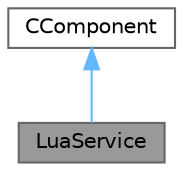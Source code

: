 digraph "LuaService"
{
 // LATEX_PDF_SIZE
  bgcolor="transparent";
  edge [fontname=Helvetica,fontsize=10,labelfontname=Helvetica,labelfontsize=10];
  node [fontname=Helvetica,fontsize=10,shape=box,height=0.2,width=0.4];
  Node1 [id="Node000001",label="LuaService",height=0.2,width=0.4,color="gray40", fillcolor="grey60", style="filled", fontcolor="black",tooltip="A service for handling Lua script execution and binding in the Xenon framework."];
  Node2 -> Node1 [id="edge1_Node000001_Node000002",dir="back",color="steelblue1",style="solid",tooltip=" "];
  Node2 [id="Node000002",label="CComponent",height=0.2,width=0.4,color="gray40", fillcolor="white", style="filled",URL="$d4/da1/classCComponent.html",tooltip="A base class for components in the Xenon system."];
}
